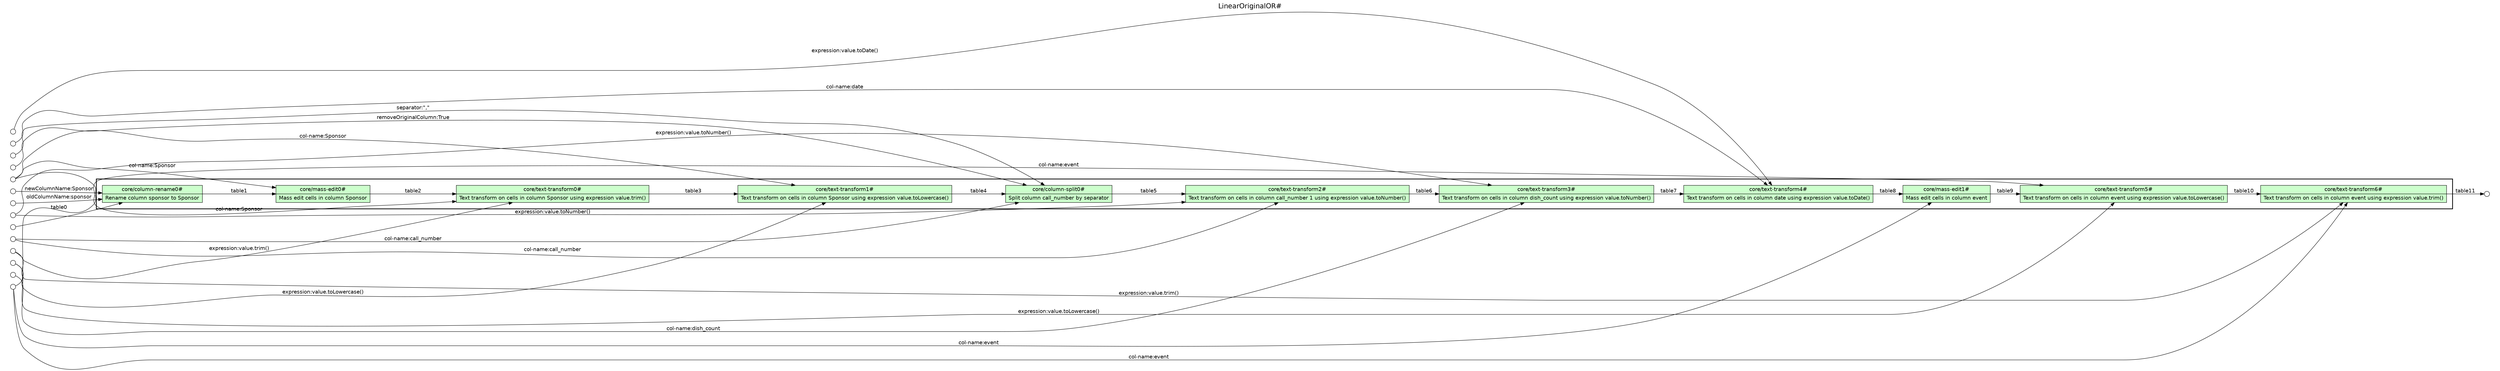 digraph Workflow {
rankdir=LR
fontname=Helvetica; fontsize=18; labelloc=t
label="LinearOriginalOR#"
subgraph cluster_workflow_box_outer { label=""; color=black; penwidth=2
subgraph cluster_workflow_box_inner { label=""; penwidth=0
node[shape=box style=filled fillcolor="#CCFFCC" peripheries=1 fontname=Helvetica]
"core/column-rename0#" [shape=record rankdir=LR label="{{<f0> core/column-rename0# |<f1> Rename column sponsor to Sponsor}}"];
"core/mass-edit0#" [shape=record rankdir=LR label="{{<f0> core/mass-edit0# |<f1> Mass edit cells in column Sponsor}}"];
"core/text-transform0#" [shape=record rankdir=LR label="{{<f0> core/text-transform0# |<f1> Text transform on cells in column Sponsor using expression value.trim()}}"];
"core/text-transform1#" [shape=record rankdir=LR label="{{<f0> core/text-transform1# |<f1> Text transform on cells in column Sponsor using expression value.toLowercase()}}"];
"core/column-split0#" [shape=record rankdir=LR label="{{<f0> core/column-split0# |<f1> Split column call_number by separator}}"];
"core/text-transform2#" [shape=record rankdir=LR label="{{<f0> core/text-transform2# |<f1> Text transform on cells in column call_number 1 using expression value.toNumber()}}"];
"core/text-transform3#" [shape=record rankdir=LR label="{{<f0> core/text-transform3# |<f1> Text transform on cells in column dish_count using expression value.toNumber()}}"];
"core/text-transform4#" [shape=record rankdir=LR label="{{<f0> core/text-transform4# |<f1> Text transform on cells in column date using expression value.toDate()}}"];
"core/mass-edit1#" [shape=record rankdir=LR label="{{<f0> core/mass-edit1# |<f1> Mass edit cells in column event}}"];
"core/text-transform5#" [shape=record rankdir=LR label="{{<f0> core/text-transform5# |<f1> Text transform on cells in column event using expression value.toLowercase()}}"];
"core/text-transform6#" [shape=record rankdir=LR label="{{<f0> core/text-transform6# |<f1> Text transform on cells in column event using expression value.trim()}}"];
edge[fontname=Helvetica]
"core/column-rename0#" -> "core/mass-edit0#" [label=table1]
"core/mass-edit0#" -> "core/text-transform0#" [label=table2]
"core/text-transform0#" -> "core/text-transform1#" [label=table3]
"core/text-transform1#" -> "core/column-split0#" [label=table4]
"core/column-split0#" -> "core/text-transform2#" [label=table5]
"core/text-transform2#" -> "core/text-transform3#" [label=table6]
"core/text-transform3#" -> "core/text-transform4#" [label=table7]
"core/text-transform4#" -> "core/mass-edit1#" [label=table8]
"core/mass-edit1#" -> "core/text-transform5#" [label=table9]
"core/text-transform5#" -> "core/text-transform6#" [label=table10]
}}
subgraph cluster_input_ports_group_outer { label=""; penwidth=0
subgraph cluster_input_ports_group_inner { label=""; penwidth=0
node[shape=circle style=filled fillcolor="#FFFFFF" peripheries=1 fontname=Helvetica width=0.2]
"col-name:call_number_input_port" [label=""]
"oldColumnName:sponsor_input_port" [label=""]
"removeOriginalColumn:True_input_port" [label=""]
"separator:\",\"_input_port" [label=""]
"expression:value.toDate()_input_port" [label=""]
"expression:value.toLowercase()_input_port" [label=""]
"col-name:event_input_port" [label=""]
"col-name:Sponsor_input_port" [label=""]
"col-name:date_input_port" [label=""]
"newColumnName:Sponsor_input_port" [label=""]
"expression:value.toNumber()_input_port" [label=""]
"col-name:dish_count_input_port" [label=""]
"expression:value.trim()_input_port" [label=""]
table0_input_port [label=""]
}}
subgraph cluster_output_ports_group_outer { label=""; penwidth=0
subgraph cluster_output_ports_group_inner { label=""; penwidth=0
node[shape=circle style=filled fillcolor="#FFFFFF" peripheries=1 fontname=Helvetica width=0.2]
table11_output_port [label=""]
}}
edge[fontname=Helvetica]
"oldColumnName:sponsor_input_port" -> "core/column-rename0#" [label="oldColumnName:sponsor"]
"newColumnName:Sponsor_input_port" -> "core/column-rename0#" [label="newColumnName:Sponsor"]
table0_input_port -> "core/column-rename0#" [label=table0]
"col-name:Sponsor_input_port" -> "core/mass-edit0#" [label="col-name:Sponsor"]
"col-name:Sponsor_input_port" -> "core/text-transform0#" [label="col-name:Sponsor"]
"col-name:Sponsor_input_port" -> "core/text-transform1#" [label="col-name:Sponsor"]
"expression:value.trim()_input_port" -> "core/text-transform0#" [label="expression:value.trim()"]
"expression:value.trim()_input_port" -> "core/text-transform6#" [label="expression:value.trim()"]
"expression:value.toLowercase()_input_port" -> "core/text-transform1#" [label="expression:value.toLowercase()"]
"expression:value.toLowercase()_input_port" -> "core/text-transform5#" [label="expression:value.toLowercase()"]
"col-name:call_number_input_port" -> "core/column-split0#" [label="col-name:call_number"]
"col-name:call_number_input_port" -> "core/text-transform2#" [label="col-name:call_number"]
"separator:\",\"_input_port" -> "core/column-split0#" [label="separator:\",\""]
"removeOriginalColumn:True_input_port" -> "core/column-split0#" [label="removeOriginalColumn:True"]
"expression:value.toNumber()_input_port" -> "core/text-transform2#" [label="expression:value.toNumber()"]
"expression:value.toNumber()_input_port" -> "core/text-transform3#" [label="expression:value.toNumber()"]
"col-name:dish_count_input_port" -> "core/text-transform3#" [label="col-name:dish_count"]
"col-name:date_input_port" -> "core/text-transform4#" [label="col-name:date"]
"expression:value.toDate()_input_port" -> "core/text-transform4#" [label="expression:value.toDate()"]
"col-name:event_input_port" -> "core/mass-edit1#" [label="col-name:event"]
"col-name:event_input_port" -> "core/text-transform5#" [label="col-name:event"]
"col-name:event_input_port" -> "core/text-transform6#" [label="col-name:event"]
edge[fontname=Helvetica]
"core/text-transform6#" -> table11_output_port [label=table11]
}
